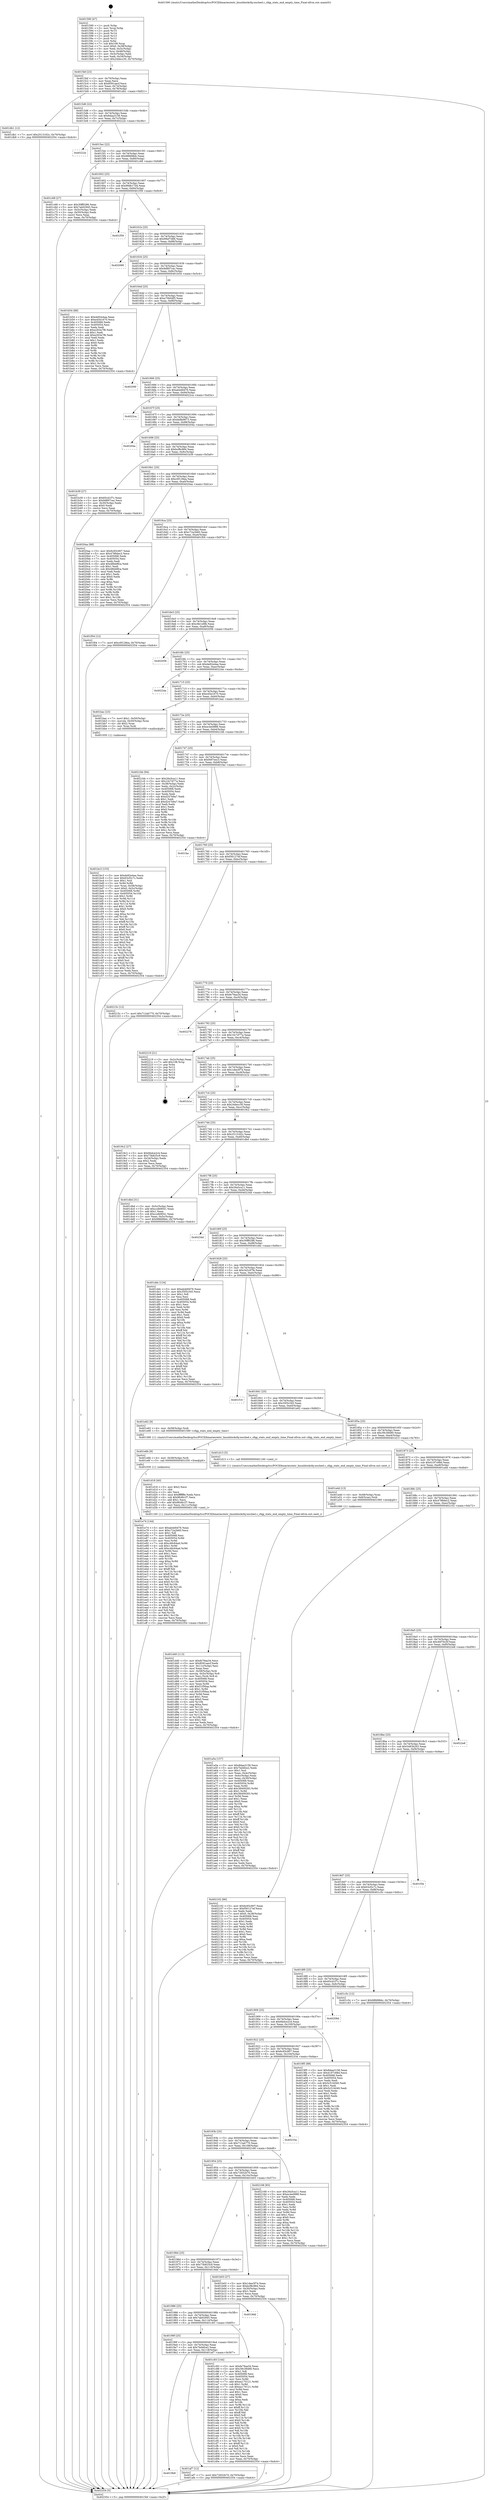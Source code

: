 digraph "0x401590" {
  label = "0x401590 (/mnt/c/Users/mathe/Desktop/tcc/POCII/binaries/extr_linuxblockcfq-iosched.c_cfqg_stats_end_empty_time_Final-ollvm.out::main(0))"
  labelloc = "t"
  node[shape=record]

  Entry [label="",width=0.3,height=0.3,shape=circle,fillcolor=black,style=filled]
  "0x4015bf" [label="{
     0x4015bf [23]\l
     | [instrs]\l
     &nbsp;&nbsp;0x4015bf \<+3\>: mov -0x70(%rbp),%eax\l
     &nbsp;&nbsp;0x4015c2 \<+2\>: mov %eax,%ecx\l
     &nbsp;&nbsp;0x4015c4 \<+6\>: sub $0x8591aecf,%ecx\l
     &nbsp;&nbsp;0x4015ca \<+3\>: mov %eax,-0x74(%rbp)\l
     &nbsp;&nbsp;0x4015cd \<+3\>: mov %ecx,-0x78(%rbp)\l
     &nbsp;&nbsp;0x4015d0 \<+6\>: je 0000000000401db1 \<main+0x821\>\l
  }"]
  "0x401db1" [label="{
     0x401db1 [12]\l
     | [instrs]\l
     &nbsp;&nbsp;0x401db1 \<+7\>: movl $0x2513162c,-0x70(%rbp)\l
     &nbsp;&nbsp;0x401db8 \<+5\>: jmp 0000000000402354 \<main+0xdc4\>\l
  }"]
  "0x4015d6" [label="{
     0x4015d6 [22]\l
     | [instrs]\l
     &nbsp;&nbsp;0x4015d6 \<+5\>: jmp 00000000004015db \<main+0x4b\>\l
     &nbsp;&nbsp;0x4015db \<+3\>: mov -0x74(%rbp),%eax\l
     &nbsp;&nbsp;0x4015de \<+5\>: sub $0x8daa3158,%eax\l
     &nbsp;&nbsp;0x4015e3 \<+3\>: mov %eax,-0x7c(%rbp)\l
     &nbsp;&nbsp;0x4015e6 \<+6\>: je 000000000040222e \<main+0xc9e\>\l
  }"]
  Exit [label="",width=0.3,height=0.3,shape=circle,fillcolor=black,style=filled,peripheries=2]
  "0x40222e" [label="{
     0x40222e\l
  }", style=dashed]
  "0x4015ec" [label="{
     0x4015ec [22]\l
     | [instrs]\l
     &nbsp;&nbsp;0x4015ec \<+5\>: jmp 00000000004015f1 \<main+0x61\>\l
     &nbsp;&nbsp;0x4015f1 \<+3\>: mov -0x74(%rbp),%eax\l
     &nbsp;&nbsp;0x4015f4 \<+5\>: sub $0x98fd98dc,%eax\l
     &nbsp;&nbsp;0x4015f9 \<+3\>: mov %eax,-0x80(%rbp)\l
     &nbsp;&nbsp;0x4015fc \<+6\>: je 0000000000401c68 \<main+0x6d8\>\l
  }"]
  "0x401e74" [label="{
     0x401e74 [144]\l
     | [instrs]\l
     &nbsp;&nbsp;0x401e74 \<+5\>: mov $0xab4d0d76,%eax\l
     &nbsp;&nbsp;0x401e79 \<+5\>: mov $0xc72a2b60,%ecx\l
     &nbsp;&nbsp;0x401e7e \<+2\>: mov $0x1,%dl\l
     &nbsp;&nbsp;0x401e80 \<+7\>: mov 0x405068,%esi\l
     &nbsp;&nbsp;0x401e87 \<+8\>: mov 0x405054,%r8d\l
     &nbsp;&nbsp;0x401e8f \<+3\>: mov %esi,%r9d\l
     &nbsp;&nbsp;0x401e92 \<+7\>: sub $0xc46c64ad,%r9d\l
     &nbsp;&nbsp;0x401e99 \<+4\>: sub $0x1,%r9d\l
     &nbsp;&nbsp;0x401e9d \<+7\>: add $0xc46c64ad,%r9d\l
     &nbsp;&nbsp;0x401ea4 \<+4\>: imul %r9d,%esi\l
     &nbsp;&nbsp;0x401ea8 \<+3\>: and $0x1,%esi\l
     &nbsp;&nbsp;0x401eab \<+3\>: cmp $0x0,%esi\l
     &nbsp;&nbsp;0x401eae \<+4\>: sete %r10b\l
     &nbsp;&nbsp;0x401eb2 \<+4\>: cmp $0xa,%r8d\l
     &nbsp;&nbsp;0x401eb6 \<+4\>: setl %r11b\l
     &nbsp;&nbsp;0x401eba \<+3\>: mov %r10b,%bl\l
     &nbsp;&nbsp;0x401ebd \<+3\>: xor $0xff,%bl\l
     &nbsp;&nbsp;0x401ec0 \<+3\>: mov %r11b,%r14b\l
     &nbsp;&nbsp;0x401ec3 \<+4\>: xor $0xff,%r14b\l
     &nbsp;&nbsp;0x401ec7 \<+3\>: xor $0x0,%dl\l
     &nbsp;&nbsp;0x401eca \<+3\>: mov %bl,%r15b\l
     &nbsp;&nbsp;0x401ecd \<+4\>: and $0x0,%r15b\l
     &nbsp;&nbsp;0x401ed1 \<+3\>: and %dl,%r10b\l
     &nbsp;&nbsp;0x401ed4 \<+3\>: mov %r14b,%r12b\l
     &nbsp;&nbsp;0x401ed7 \<+4\>: and $0x0,%r12b\l
     &nbsp;&nbsp;0x401edb \<+3\>: and %dl,%r11b\l
     &nbsp;&nbsp;0x401ede \<+3\>: or %r10b,%r15b\l
     &nbsp;&nbsp;0x401ee1 \<+3\>: or %r11b,%r12b\l
     &nbsp;&nbsp;0x401ee4 \<+3\>: xor %r12b,%r15b\l
     &nbsp;&nbsp;0x401ee7 \<+3\>: or %r14b,%bl\l
     &nbsp;&nbsp;0x401eea \<+3\>: xor $0xff,%bl\l
     &nbsp;&nbsp;0x401eed \<+3\>: or $0x0,%dl\l
     &nbsp;&nbsp;0x401ef0 \<+2\>: and %dl,%bl\l
     &nbsp;&nbsp;0x401ef2 \<+3\>: or %bl,%r15b\l
     &nbsp;&nbsp;0x401ef5 \<+4\>: test $0x1,%r15b\l
     &nbsp;&nbsp;0x401ef9 \<+3\>: cmovne %ecx,%eax\l
     &nbsp;&nbsp;0x401efc \<+3\>: mov %eax,-0x70(%rbp)\l
     &nbsp;&nbsp;0x401eff \<+5\>: jmp 0000000000402354 \<main+0xdc4\>\l
  }"]
  "0x401c68" [label="{
     0x401c68 [27]\l
     | [instrs]\l
     &nbsp;&nbsp;0x401c68 \<+5\>: mov $0x30ff0286,%eax\l
     &nbsp;&nbsp;0x401c6d \<+5\>: mov $0x7ab02945,%ecx\l
     &nbsp;&nbsp;0x401c72 \<+3\>: mov -0x5c(%rbp),%edx\l
     &nbsp;&nbsp;0x401c75 \<+3\>: cmp -0x50(%rbp),%edx\l
     &nbsp;&nbsp;0x401c78 \<+3\>: cmovl %ecx,%eax\l
     &nbsp;&nbsp;0x401c7b \<+3\>: mov %eax,-0x70(%rbp)\l
     &nbsp;&nbsp;0x401c7e \<+5\>: jmp 0000000000402354 \<main+0xdc4\>\l
  }"]
  "0x401602" [label="{
     0x401602 [25]\l
     | [instrs]\l
     &nbsp;&nbsp;0x401602 \<+5\>: jmp 0000000000401607 \<main+0x77\>\l
     &nbsp;&nbsp;0x401607 \<+3\>: mov -0x74(%rbp),%eax\l
     &nbsp;&nbsp;0x40160a \<+5\>: sub $0x99db17d4,%eax\l
     &nbsp;&nbsp;0x40160f \<+6\>: mov %eax,-0x84(%rbp)\l
     &nbsp;&nbsp;0x401615 \<+6\>: je 0000000000401f59 \<main+0x9c9\>\l
  }"]
  "0x401e6b" [label="{
     0x401e6b [9]\l
     | [instrs]\l
     &nbsp;&nbsp;0x401e6b \<+4\>: mov -0x58(%rbp),%rdi\l
     &nbsp;&nbsp;0x401e6f \<+5\>: call 0000000000401030 \<free@plt\>\l
     | [calls]\l
     &nbsp;&nbsp;0x401030 \{1\} (unknown)\l
  }"]
  "0x401f59" [label="{
     0x401f59\l
  }", style=dashed]
  "0x40161b" [label="{
     0x40161b [25]\l
     | [instrs]\l
     &nbsp;&nbsp;0x40161b \<+5\>: jmp 0000000000401620 \<main+0x90\>\l
     &nbsp;&nbsp;0x401620 \<+3\>: mov -0x74(%rbp),%eax\l
     &nbsp;&nbsp;0x401623 \<+5\>: sub $0x99ef7d66,%eax\l
     &nbsp;&nbsp;0x401628 \<+6\>: mov %eax,-0x88(%rbp)\l
     &nbsp;&nbsp;0x40162e \<+6\>: je 0000000000402099 \<main+0xb09\>\l
  }"]
  "0x401d40" [label="{
     0x401d40 [113]\l
     | [instrs]\l
     &nbsp;&nbsp;0x401d40 \<+5\>: mov $0xfe79aa34,%ecx\l
     &nbsp;&nbsp;0x401d45 \<+5\>: mov $0x8591aecf,%edx\l
     &nbsp;&nbsp;0x401d4a \<+6\>: mov -0x11c(%rbp),%esi\l
     &nbsp;&nbsp;0x401d50 \<+3\>: imul %eax,%esi\l
     &nbsp;&nbsp;0x401d53 \<+4\>: mov -0x58(%rbp),%rdi\l
     &nbsp;&nbsp;0x401d57 \<+4\>: movslq -0x5c(%rbp),%r8\l
     &nbsp;&nbsp;0x401d5b \<+4\>: mov %esi,(%rdi,%r8,4)\l
     &nbsp;&nbsp;0x401d5f \<+7\>: mov 0x405068,%eax\l
     &nbsp;&nbsp;0x401d66 \<+7\>: mov 0x405054,%esi\l
     &nbsp;&nbsp;0x401d6d \<+3\>: mov %eax,%r9d\l
     &nbsp;&nbsp;0x401d70 \<+7\>: add $0x51f56aa,%r9d\l
     &nbsp;&nbsp;0x401d77 \<+4\>: sub $0x1,%r9d\l
     &nbsp;&nbsp;0x401d7b \<+7\>: sub $0x51f56aa,%r9d\l
     &nbsp;&nbsp;0x401d82 \<+4\>: imul %r9d,%eax\l
     &nbsp;&nbsp;0x401d86 \<+3\>: and $0x1,%eax\l
     &nbsp;&nbsp;0x401d89 \<+3\>: cmp $0x0,%eax\l
     &nbsp;&nbsp;0x401d8c \<+4\>: sete %r10b\l
     &nbsp;&nbsp;0x401d90 \<+3\>: cmp $0xa,%esi\l
     &nbsp;&nbsp;0x401d93 \<+4\>: setl %r11b\l
     &nbsp;&nbsp;0x401d97 \<+3\>: mov %r10b,%bl\l
     &nbsp;&nbsp;0x401d9a \<+3\>: and %r11b,%bl\l
     &nbsp;&nbsp;0x401d9d \<+3\>: xor %r11b,%r10b\l
     &nbsp;&nbsp;0x401da0 \<+3\>: or %r10b,%bl\l
     &nbsp;&nbsp;0x401da3 \<+3\>: test $0x1,%bl\l
     &nbsp;&nbsp;0x401da6 \<+3\>: cmovne %edx,%ecx\l
     &nbsp;&nbsp;0x401da9 \<+3\>: mov %ecx,-0x70(%rbp)\l
     &nbsp;&nbsp;0x401dac \<+5\>: jmp 0000000000402354 \<main+0xdc4\>\l
  }"]
  "0x402099" [label="{
     0x402099\l
  }", style=dashed]
  "0x401634" [label="{
     0x401634 [25]\l
     | [instrs]\l
     &nbsp;&nbsp;0x401634 \<+5\>: jmp 0000000000401639 \<main+0xa9\>\l
     &nbsp;&nbsp;0x401639 \<+3\>: mov -0x74(%rbp),%eax\l
     &nbsp;&nbsp;0x40163c \<+5\>: sub $0x9d897cac,%eax\l
     &nbsp;&nbsp;0x401641 \<+6\>: mov %eax,-0x8c(%rbp)\l
     &nbsp;&nbsp;0x401647 \<+6\>: je 0000000000401b54 \<main+0x5c4\>\l
  }"]
  "0x401d18" [label="{
     0x401d18 [40]\l
     | [instrs]\l
     &nbsp;&nbsp;0x401d18 \<+5\>: mov $0x2,%ecx\l
     &nbsp;&nbsp;0x401d1d \<+1\>: cltd\l
     &nbsp;&nbsp;0x401d1e \<+2\>: idiv %ecx\l
     &nbsp;&nbsp;0x401d20 \<+6\>: imul $0xfffffffe,%edx,%ecx\l
     &nbsp;&nbsp;0x401d26 \<+6\>: sub $0x9fc6b1f7,%ecx\l
     &nbsp;&nbsp;0x401d2c \<+3\>: add $0x1,%ecx\l
     &nbsp;&nbsp;0x401d2f \<+6\>: add $0x9fc6b1f7,%ecx\l
     &nbsp;&nbsp;0x401d35 \<+6\>: mov %ecx,-0x11c(%rbp)\l
     &nbsp;&nbsp;0x401d3b \<+5\>: call 0000000000401160 \<next_i\>\l
     | [calls]\l
     &nbsp;&nbsp;0x401160 \{1\} (/mnt/c/Users/mathe/Desktop/tcc/POCII/binaries/extr_linuxblockcfq-iosched.c_cfqg_stats_end_empty_time_Final-ollvm.out::next_i)\l
  }"]
  "0x401b54" [label="{
     0x401b54 [88]\l
     | [instrs]\l
     &nbsp;&nbsp;0x401b54 \<+5\>: mov $0xde92e4aa,%eax\l
     &nbsp;&nbsp;0x401b59 \<+5\>: mov $0xe45e1670,%ecx\l
     &nbsp;&nbsp;0x401b5e \<+7\>: mov 0x405068,%edx\l
     &nbsp;&nbsp;0x401b65 \<+7\>: mov 0x405054,%esi\l
     &nbsp;&nbsp;0x401b6c \<+2\>: mov %edx,%edi\l
     &nbsp;&nbsp;0x401b6e \<+6\>: sub $0xe263a7f6,%edi\l
     &nbsp;&nbsp;0x401b74 \<+3\>: sub $0x1,%edi\l
     &nbsp;&nbsp;0x401b77 \<+6\>: add $0xe263a7f6,%edi\l
     &nbsp;&nbsp;0x401b7d \<+3\>: imul %edi,%edx\l
     &nbsp;&nbsp;0x401b80 \<+3\>: and $0x1,%edx\l
     &nbsp;&nbsp;0x401b83 \<+3\>: cmp $0x0,%edx\l
     &nbsp;&nbsp;0x401b86 \<+4\>: sete %r8b\l
     &nbsp;&nbsp;0x401b8a \<+3\>: cmp $0xa,%esi\l
     &nbsp;&nbsp;0x401b8d \<+4\>: setl %r9b\l
     &nbsp;&nbsp;0x401b91 \<+3\>: mov %r8b,%r10b\l
     &nbsp;&nbsp;0x401b94 \<+3\>: and %r9b,%r10b\l
     &nbsp;&nbsp;0x401b97 \<+3\>: xor %r9b,%r8b\l
     &nbsp;&nbsp;0x401b9a \<+3\>: or %r8b,%r10b\l
     &nbsp;&nbsp;0x401b9d \<+4\>: test $0x1,%r10b\l
     &nbsp;&nbsp;0x401ba1 \<+3\>: cmovne %ecx,%eax\l
     &nbsp;&nbsp;0x401ba4 \<+3\>: mov %eax,-0x70(%rbp)\l
     &nbsp;&nbsp;0x401ba7 \<+5\>: jmp 0000000000402354 \<main+0xdc4\>\l
  }"]
  "0x40164d" [label="{
     0x40164d [25]\l
     | [instrs]\l
     &nbsp;&nbsp;0x40164d \<+5\>: jmp 0000000000401652 \<main+0xc2\>\l
     &nbsp;&nbsp;0x401652 \<+3\>: mov -0x74(%rbp),%eax\l
     &nbsp;&nbsp;0x401655 \<+5\>: sub $0xa70b0df5,%eax\l
     &nbsp;&nbsp;0x40165a \<+6\>: mov %eax,-0x90(%rbp)\l
     &nbsp;&nbsp;0x401660 \<+6\>: je 000000000040206f \<main+0xadf\>\l
  }"]
  "0x401bc3" [label="{
     0x401bc3 [153]\l
     | [instrs]\l
     &nbsp;&nbsp;0x401bc3 \<+5\>: mov $0xde92e4aa,%ecx\l
     &nbsp;&nbsp;0x401bc8 \<+5\>: mov $0x63cf2c7c,%edx\l
     &nbsp;&nbsp;0x401bcd \<+3\>: mov $0x1,%sil\l
     &nbsp;&nbsp;0x401bd0 \<+3\>: xor %r8d,%r8d\l
     &nbsp;&nbsp;0x401bd3 \<+4\>: mov %rax,-0x58(%rbp)\l
     &nbsp;&nbsp;0x401bd7 \<+7\>: movl $0x0,-0x5c(%rbp)\l
     &nbsp;&nbsp;0x401bde \<+8\>: mov 0x405068,%r9d\l
     &nbsp;&nbsp;0x401be6 \<+8\>: mov 0x405054,%r10d\l
     &nbsp;&nbsp;0x401bee \<+4\>: sub $0x1,%r8d\l
     &nbsp;&nbsp;0x401bf2 \<+3\>: mov %r9d,%r11d\l
     &nbsp;&nbsp;0x401bf5 \<+3\>: add %r8d,%r11d\l
     &nbsp;&nbsp;0x401bf8 \<+4\>: imul %r11d,%r9d\l
     &nbsp;&nbsp;0x401bfc \<+4\>: and $0x1,%r9d\l
     &nbsp;&nbsp;0x401c00 \<+4\>: cmp $0x0,%r9d\l
     &nbsp;&nbsp;0x401c04 \<+3\>: sete %bl\l
     &nbsp;&nbsp;0x401c07 \<+4\>: cmp $0xa,%r10d\l
     &nbsp;&nbsp;0x401c0b \<+4\>: setl %r14b\l
     &nbsp;&nbsp;0x401c0f \<+3\>: mov %bl,%r15b\l
     &nbsp;&nbsp;0x401c12 \<+4\>: xor $0xff,%r15b\l
     &nbsp;&nbsp;0x401c16 \<+3\>: mov %r14b,%r12b\l
     &nbsp;&nbsp;0x401c19 \<+4\>: xor $0xff,%r12b\l
     &nbsp;&nbsp;0x401c1d \<+4\>: xor $0x0,%sil\l
     &nbsp;&nbsp;0x401c21 \<+3\>: mov %r15b,%r13b\l
     &nbsp;&nbsp;0x401c24 \<+4\>: and $0x0,%r13b\l
     &nbsp;&nbsp;0x401c28 \<+3\>: and %sil,%bl\l
     &nbsp;&nbsp;0x401c2b \<+3\>: mov %r12b,%al\l
     &nbsp;&nbsp;0x401c2e \<+2\>: and $0x0,%al\l
     &nbsp;&nbsp;0x401c30 \<+3\>: and %sil,%r14b\l
     &nbsp;&nbsp;0x401c33 \<+3\>: or %bl,%r13b\l
     &nbsp;&nbsp;0x401c36 \<+3\>: or %r14b,%al\l
     &nbsp;&nbsp;0x401c39 \<+3\>: xor %al,%r13b\l
     &nbsp;&nbsp;0x401c3c \<+3\>: or %r12b,%r15b\l
     &nbsp;&nbsp;0x401c3f \<+4\>: xor $0xff,%r15b\l
     &nbsp;&nbsp;0x401c43 \<+4\>: or $0x0,%sil\l
     &nbsp;&nbsp;0x401c47 \<+3\>: and %sil,%r15b\l
     &nbsp;&nbsp;0x401c4a \<+3\>: or %r15b,%r13b\l
     &nbsp;&nbsp;0x401c4d \<+4\>: test $0x1,%r13b\l
     &nbsp;&nbsp;0x401c51 \<+3\>: cmovne %edx,%ecx\l
     &nbsp;&nbsp;0x401c54 \<+3\>: mov %ecx,-0x70(%rbp)\l
     &nbsp;&nbsp;0x401c57 \<+5\>: jmp 0000000000402354 \<main+0xdc4\>\l
  }"]
  "0x40206f" [label="{
     0x40206f\l
  }", style=dashed]
  "0x401666" [label="{
     0x401666 [25]\l
     | [instrs]\l
     &nbsp;&nbsp;0x401666 \<+5\>: jmp 000000000040166b \<main+0xdb\>\l
     &nbsp;&nbsp;0x40166b \<+3\>: mov -0x74(%rbp),%eax\l
     &nbsp;&nbsp;0x40166e \<+5\>: sub $0xab4d0d76,%eax\l
     &nbsp;&nbsp;0x401673 \<+6\>: mov %eax,-0x94(%rbp)\l
     &nbsp;&nbsp;0x401679 \<+6\>: je 00000000004022ca \<main+0xd3a\>\l
  }"]
  "0x4019b8" [label="{
     0x4019b8\l
  }", style=dashed]
  "0x4022ca" [label="{
     0x4022ca\l
  }", style=dashed]
  "0x40167f" [label="{
     0x40167f [25]\l
     | [instrs]\l
     &nbsp;&nbsp;0x40167f \<+5\>: jmp 0000000000401684 \<main+0xf4\>\l
     &nbsp;&nbsp;0x401684 \<+3\>: mov -0x74(%rbp),%eax\l
     &nbsp;&nbsp;0x401687 \<+5\>: sub $0xbb8b9673,%eax\l
     &nbsp;&nbsp;0x40168c \<+6\>: mov %eax,-0x98(%rbp)\l
     &nbsp;&nbsp;0x401692 \<+6\>: je 000000000040204a \<main+0xaba\>\l
  }"]
  "0x401af7" [label="{
     0x401af7 [12]\l
     | [instrs]\l
     &nbsp;&nbsp;0x401af7 \<+7\>: movl $0x72652b70,-0x70(%rbp)\l
     &nbsp;&nbsp;0x401afe \<+5\>: jmp 0000000000402354 \<main+0xdc4\>\l
  }"]
  "0x40204a" [label="{
     0x40204a\l
  }", style=dashed]
  "0x401698" [label="{
     0x401698 [25]\l
     | [instrs]\l
     &nbsp;&nbsp;0x401698 \<+5\>: jmp 000000000040169d \<main+0x10d\>\l
     &nbsp;&nbsp;0x40169d \<+3\>: mov -0x74(%rbp),%eax\l
     &nbsp;&nbsp;0x4016a0 \<+5\>: sub $0xbcf8c984,%eax\l
     &nbsp;&nbsp;0x4016a5 \<+6\>: mov %eax,-0x9c(%rbp)\l
     &nbsp;&nbsp;0x4016ab \<+6\>: je 0000000000401b39 \<main+0x5a9\>\l
  }"]
  "0x40199f" [label="{
     0x40199f [25]\l
     | [instrs]\l
     &nbsp;&nbsp;0x40199f \<+5\>: jmp 00000000004019a4 \<main+0x414\>\l
     &nbsp;&nbsp;0x4019a4 \<+3\>: mov -0x74(%rbp),%eax\l
     &nbsp;&nbsp;0x4019a7 \<+5\>: sub $0x7bd4fce2,%eax\l
     &nbsp;&nbsp;0x4019ac \<+6\>: mov %eax,-0x118(%rbp)\l
     &nbsp;&nbsp;0x4019b2 \<+6\>: je 0000000000401af7 \<main+0x567\>\l
  }"]
  "0x401b39" [label="{
     0x401b39 [27]\l
     | [instrs]\l
     &nbsp;&nbsp;0x401b39 \<+5\>: mov $0x65cd1f7c,%eax\l
     &nbsp;&nbsp;0x401b3e \<+5\>: mov $0x9d897cac,%ecx\l
     &nbsp;&nbsp;0x401b43 \<+3\>: mov -0x30(%rbp),%edx\l
     &nbsp;&nbsp;0x401b46 \<+3\>: cmp $0x0,%edx\l
     &nbsp;&nbsp;0x401b49 \<+3\>: cmove %ecx,%eax\l
     &nbsp;&nbsp;0x401b4c \<+3\>: mov %eax,-0x70(%rbp)\l
     &nbsp;&nbsp;0x401b4f \<+5\>: jmp 0000000000402354 \<main+0xdc4\>\l
  }"]
  "0x4016b1" [label="{
     0x4016b1 [25]\l
     | [instrs]\l
     &nbsp;&nbsp;0x4016b1 \<+5\>: jmp 00000000004016b6 \<main+0x126\>\l
     &nbsp;&nbsp;0x4016b6 \<+3\>: mov -0x74(%rbp),%eax\l
     &nbsp;&nbsp;0x4016b9 \<+5\>: sub $0xc0f128ea,%eax\l
     &nbsp;&nbsp;0x4016be \<+6\>: mov %eax,-0xa0(%rbp)\l
     &nbsp;&nbsp;0x4016c4 \<+6\>: je 00000000004020aa \<main+0xb1a\>\l
  }"]
  "0x401c83" [label="{
     0x401c83 [144]\l
     | [instrs]\l
     &nbsp;&nbsp;0x401c83 \<+5\>: mov $0xfe79aa34,%eax\l
     &nbsp;&nbsp;0x401c88 \<+5\>: mov $0x39c38480,%ecx\l
     &nbsp;&nbsp;0x401c8d \<+2\>: mov $0x1,%dl\l
     &nbsp;&nbsp;0x401c8f \<+7\>: mov 0x405068,%esi\l
     &nbsp;&nbsp;0x401c96 \<+7\>: mov 0x405054,%edi\l
     &nbsp;&nbsp;0x401c9d \<+3\>: mov %esi,%r8d\l
     &nbsp;&nbsp;0x401ca0 \<+7\>: add $0xea170121,%r8d\l
     &nbsp;&nbsp;0x401ca7 \<+4\>: sub $0x1,%r8d\l
     &nbsp;&nbsp;0x401cab \<+7\>: sub $0xea170121,%r8d\l
     &nbsp;&nbsp;0x401cb2 \<+4\>: imul %r8d,%esi\l
     &nbsp;&nbsp;0x401cb6 \<+3\>: and $0x1,%esi\l
     &nbsp;&nbsp;0x401cb9 \<+3\>: cmp $0x0,%esi\l
     &nbsp;&nbsp;0x401cbc \<+4\>: sete %r9b\l
     &nbsp;&nbsp;0x401cc0 \<+3\>: cmp $0xa,%edi\l
     &nbsp;&nbsp;0x401cc3 \<+4\>: setl %r10b\l
     &nbsp;&nbsp;0x401cc7 \<+3\>: mov %r9b,%r11b\l
     &nbsp;&nbsp;0x401cca \<+4\>: xor $0xff,%r11b\l
     &nbsp;&nbsp;0x401cce \<+3\>: mov %r10b,%bl\l
     &nbsp;&nbsp;0x401cd1 \<+3\>: xor $0xff,%bl\l
     &nbsp;&nbsp;0x401cd4 \<+3\>: xor $0x0,%dl\l
     &nbsp;&nbsp;0x401cd7 \<+3\>: mov %r11b,%r14b\l
     &nbsp;&nbsp;0x401cda \<+4\>: and $0x0,%r14b\l
     &nbsp;&nbsp;0x401cde \<+3\>: and %dl,%r9b\l
     &nbsp;&nbsp;0x401ce1 \<+3\>: mov %bl,%r15b\l
     &nbsp;&nbsp;0x401ce4 \<+4\>: and $0x0,%r15b\l
     &nbsp;&nbsp;0x401ce8 \<+3\>: and %dl,%r10b\l
     &nbsp;&nbsp;0x401ceb \<+3\>: or %r9b,%r14b\l
     &nbsp;&nbsp;0x401cee \<+3\>: or %r10b,%r15b\l
     &nbsp;&nbsp;0x401cf1 \<+3\>: xor %r15b,%r14b\l
     &nbsp;&nbsp;0x401cf4 \<+3\>: or %bl,%r11b\l
     &nbsp;&nbsp;0x401cf7 \<+4\>: xor $0xff,%r11b\l
     &nbsp;&nbsp;0x401cfb \<+3\>: or $0x0,%dl\l
     &nbsp;&nbsp;0x401cfe \<+3\>: and %dl,%r11b\l
     &nbsp;&nbsp;0x401d01 \<+3\>: or %r11b,%r14b\l
     &nbsp;&nbsp;0x401d04 \<+4\>: test $0x1,%r14b\l
     &nbsp;&nbsp;0x401d08 \<+3\>: cmovne %ecx,%eax\l
     &nbsp;&nbsp;0x401d0b \<+3\>: mov %eax,-0x70(%rbp)\l
     &nbsp;&nbsp;0x401d0e \<+5\>: jmp 0000000000402354 \<main+0xdc4\>\l
  }"]
  "0x4020aa" [label="{
     0x4020aa [88]\l
     | [instrs]\l
     &nbsp;&nbsp;0x4020aa \<+5\>: mov $0x6c65c907,%eax\l
     &nbsp;&nbsp;0x4020af \<+5\>: mov $0x4788dec2,%ecx\l
     &nbsp;&nbsp;0x4020b4 \<+7\>: mov 0x405068,%edx\l
     &nbsp;&nbsp;0x4020bb \<+7\>: mov 0x405054,%esi\l
     &nbsp;&nbsp;0x4020c2 \<+2\>: mov %edx,%edi\l
     &nbsp;&nbsp;0x4020c4 \<+6\>: add $0x48bb8fca,%edi\l
     &nbsp;&nbsp;0x4020ca \<+3\>: sub $0x1,%edi\l
     &nbsp;&nbsp;0x4020cd \<+6\>: sub $0x48bb8fca,%edi\l
     &nbsp;&nbsp;0x4020d3 \<+3\>: imul %edi,%edx\l
     &nbsp;&nbsp;0x4020d6 \<+3\>: and $0x1,%edx\l
     &nbsp;&nbsp;0x4020d9 \<+3\>: cmp $0x0,%edx\l
     &nbsp;&nbsp;0x4020dc \<+4\>: sete %r8b\l
     &nbsp;&nbsp;0x4020e0 \<+3\>: cmp $0xa,%esi\l
     &nbsp;&nbsp;0x4020e3 \<+4\>: setl %r9b\l
     &nbsp;&nbsp;0x4020e7 \<+3\>: mov %r8b,%r10b\l
     &nbsp;&nbsp;0x4020ea \<+3\>: and %r9b,%r10b\l
     &nbsp;&nbsp;0x4020ed \<+3\>: xor %r9b,%r8b\l
     &nbsp;&nbsp;0x4020f0 \<+3\>: or %r8b,%r10b\l
     &nbsp;&nbsp;0x4020f3 \<+4\>: test $0x1,%r10b\l
     &nbsp;&nbsp;0x4020f7 \<+3\>: cmovne %ecx,%eax\l
     &nbsp;&nbsp;0x4020fa \<+3\>: mov %eax,-0x70(%rbp)\l
     &nbsp;&nbsp;0x4020fd \<+5\>: jmp 0000000000402354 \<main+0xdc4\>\l
  }"]
  "0x4016ca" [label="{
     0x4016ca [25]\l
     | [instrs]\l
     &nbsp;&nbsp;0x4016ca \<+5\>: jmp 00000000004016cf \<main+0x13f\>\l
     &nbsp;&nbsp;0x4016cf \<+3\>: mov -0x74(%rbp),%eax\l
     &nbsp;&nbsp;0x4016d2 \<+5\>: sub $0xc72a2b60,%eax\l
     &nbsp;&nbsp;0x4016d7 \<+6\>: mov %eax,-0xa4(%rbp)\l
     &nbsp;&nbsp;0x4016dd \<+6\>: je 0000000000401f04 \<main+0x974\>\l
  }"]
  "0x401986" [label="{
     0x401986 [25]\l
     | [instrs]\l
     &nbsp;&nbsp;0x401986 \<+5\>: jmp 000000000040198b \<main+0x3fb\>\l
     &nbsp;&nbsp;0x40198b \<+3\>: mov -0x74(%rbp),%eax\l
     &nbsp;&nbsp;0x40198e \<+5\>: sub $0x7ab02945,%eax\l
     &nbsp;&nbsp;0x401993 \<+6\>: mov %eax,-0x114(%rbp)\l
     &nbsp;&nbsp;0x401999 \<+6\>: je 0000000000401c83 \<main+0x6f3\>\l
  }"]
  "0x401f04" [label="{
     0x401f04 [12]\l
     | [instrs]\l
     &nbsp;&nbsp;0x401f04 \<+7\>: movl $0xc0f128ea,-0x70(%rbp)\l
     &nbsp;&nbsp;0x401f0b \<+5\>: jmp 0000000000402354 \<main+0xdc4\>\l
  }"]
  "0x4016e3" [label="{
     0x4016e3 [25]\l
     | [instrs]\l
     &nbsp;&nbsp;0x4016e3 \<+5\>: jmp 00000000004016e8 \<main+0x158\>\l
     &nbsp;&nbsp;0x4016e8 \<+3\>: mov -0x74(%rbp),%eax\l
     &nbsp;&nbsp;0x4016eb \<+5\>: sub $0xc9e1e8fe,%eax\l
     &nbsp;&nbsp;0x4016f0 \<+6\>: mov %eax,-0xa8(%rbp)\l
     &nbsp;&nbsp;0x4016f6 \<+6\>: je 0000000000402056 \<main+0xac6\>\l
  }"]
  "0x4019dd" [label="{
     0x4019dd\l
  }", style=dashed]
  "0x402056" [label="{
     0x402056\l
  }", style=dashed]
  "0x4016fc" [label="{
     0x4016fc [25]\l
     | [instrs]\l
     &nbsp;&nbsp;0x4016fc \<+5\>: jmp 0000000000401701 \<main+0x171\>\l
     &nbsp;&nbsp;0x401701 \<+3\>: mov -0x74(%rbp),%eax\l
     &nbsp;&nbsp;0x401704 \<+5\>: sub $0xde92e4aa,%eax\l
     &nbsp;&nbsp;0x401709 \<+6\>: mov %eax,-0xac(%rbp)\l
     &nbsp;&nbsp;0x40170f \<+6\>: je 000000000040224a \<main+0xcba\>\l
  }"]
  "0x40196d" [label="{
     0x40196d [25]\l
     | [instrs]\l
     &nbsp;&nbsp;0x40196d \<+5\>: jmp 0000000000401972 \<main+0x3e2\>\l
     &nbsp;&nbsp;0x401972 \<+3\>: mov -0x74(%rbp),%eax\l
     &nbsp;&nbsp;0x401975 \<+5\>: sub $0x73b825c9,%eax\l
     &nbsp;&nbsp;0x40197a \<+6\>: mov %eax,-0x110(%rbp)\l
     &nbsp;&nbsp;0x401980 \<+6\>: je 00000000004019dd \<main+0x44d\>\l
  }"]
  "0x40224a" [label="{
     0x40224a\l
  }", style=dashed]
  "0x401715" [label="{
     0x401715 [25]\l
     | [instrs]\l
     &nbsp;&nbsp;0x401715 \<+5\>: jmp 000000000040171a \<main+0x18a\>\l
     &nbsp;&nbsp;0x40171a \<+3\>: mov -0x74(%rbp),%eax\l
     &nbsp;&nbsp;0x40171d \<+5\>: sub $0xe45e1670,%eax\l
     &nbsp;&nbsp;0x401722 \<+6\>: mov %eax,-0xb0(%rbp)\l
     &nbsp;&nbsp;0x401728 \<+6\>: je 0000000000401bac \<main+0x61c\>\l
  }"]
  "0x401b03" [label="{
     0x401b03 [27]\l
     | [instrs]\l
     &nbsp;&nbsp;0x401b03 \<+5\>: mov $0x1dee3f74,%eax\l
     &nbsp;&nbsp;0x401b08 \<+5\>: mov $0xbcf8c984,%ecx\l
     &nbsp;&nbsp;0x401b0d \<+3\>: mov -0x30(%rbp),%edx\l
     &nbsp;&nbsp;0x401b10 \<+3\>: cmp $0x1,%edx\l
     &nbsp;&nbsp;0x401b13 \<+3\>: cmovl %ecx,%eax\l
     &nbsp;&nbsp;0x401b16 \<+3\>: mov %eax,-0x70(%rbp)\l
     &nbsp;&nbsp;0x401b19 \<+5\>: jmp 0000000000402354 \<main+0xdc4\>\l
  }"]
  "0x401bac" [label="{
     0x401bac [23]\l
     | [instrs]\l
     &nbsp;&nbsp;0x401bac \<+7\>: movl $0x1,-0x50(%rbp)\l
     &nbsp;&nbsp;0x401bb3 \<+4\>: movslq -0x50(%rbp),%rax\l
     &nbsp;&nbsp;0x401bb7 \<+4\>: shl $0x2,%rax\l
     &nbsp;&nbsp;0x401bbb \<+3\>: mov %rax,%rdi\l
     &nbsp;&nbsp;0x401bbe \<+5\>: call 0000000000401050 \<malloc@plt\>\l
     | [calls]\l
     &nbsp;&nbsp;0x401050 \{1\} (unknown)\l
  }"]
  "0x40172e" [label="{
     0x40172e [25]\l
     | [instrs]\l
     &nbsp;&nbsp;0x40172e \<+5\>: jmp 0000000000401733 \<main+0x1a3\>\l
     &nbsp;&nbsp;0x401733 \<+3\>: mov -0x74(%rbp),%eax\l
     &nbsp;&nbsp;0x401736 \<+5\>: sub $0xec4e0888,%eax\l
     &nbsp;&nbsp;0x40173b \<+6\>: mov %eax,-0xb4(%rbp)\l
     &nbsp;&nbsp;0x401741 \<+6\>: je 00000000004021bb \<main+0xc2b\>\l
  }"]
  "0x401954" [label="{
     0x401954 [25]\l
     | [instrs]\l
     &nbsp;&nbsp;0x401954 \<+5\>: jmp 0000000000401959 \<main+0x3c9\>\l
     &nbsp;&nbsp;0x401959 \<+3\>: mov -0x74(%rbp),%eax\l
     &nbsp;&nbsp;0x40195c \<+5\>: sub $0x72652b70,%eax\l
     &nbsp;&nbsp;0x401961 \<+6\>: mov %eax,-0x10c(%rbp)\l
     &nbsp;&nbsp;0x401967 \<+6\>: je 0000000000401b03 \<main+0x573\>\l
  }"]
  "0x4021bb" [label="{
     0x4021bb [94]\l
     | [instrs]\l
     &nbsp;&nbsp;0x4021bb \<+5\>: mov $0x26a5ca11,%eax\l
     &nbsp;&nbsp;0x4021c0 \<+5\>: mov $0x10c7d77a,%ecx\l
     &nbsp;&nbsp;0x4021c5 \<+3\>: mov -0x38(%rbp),%edx\l
     &nbsp;&nbsp;0x4021c8 \<+3\>: mov %edx,-0x2c(%rbp)\l
     &nbsp;&nbsp;0x4021cb \<+7\>: mov 0x405068,%edx\l
     &nbsp;&nbsp;0x4021d2 \<+7\>: mov 0x405054,%esi\l
     &nbsp;&nbsp;0x4021d9 \<+2\>: mov %edx,%edi\l
     &nbsp;&nbsp;0x4021db \<+6\>: sub $0xd247b9a7,%edi\l
     &nbsp;&nbsp;0x4021e1 \<+3\>: sub $0x1,%edi\l
     &nbsp;&nbsp;0x4021e4 \<+6\>: add $0xd247b9a7,%edi\l
     &nbsp;&nbsp;0x4021ea \<+3\>: imul %edi,%edx\l
     &nbsp;&nbsp;0x4021ed \<+3\>: and $0x1,%edx\l
     &nbsp;&nbsp;0x4021f0 \<+3\>: cmp $0x0,%edx\l
     &nbsp;&nbsp;0x4021f3 \<+4\>: sete %r8b\l
     &nbsp;&nbsp;0x4021f7 \<+3\>: cmp $0xa,%esi\l
     &nbsp;&nbsp;0x4021fa \<+4\>: setl %r9b\l
     &nbsp;&nbsp;0x4021fe \<+3\>: mov %r8b,%r10b\l
     &nbsp;&nbsp;0x402201 \<+3\>: and %r9b,%r10b\l
     &nbsp;&nbsp;0x402204 \<+3\>: xor %r9b,%r8b\l
     &nbsp;&nbsp;0x402207 \<+3\>: or %r8b,%r10b\l
     &nbsp;&nbsp;0x40220a \<+4\>: test $0x1,%r10b\l
     &nbsp;&nbsp;0x40220e \<+3\>: cmovne %ecx,%eax\l
     &nbsp;&nbsp;0x402211 \<+3\>: mov %eax,-0x70(%rbp)\l
     &nbsp;&nbsp;0x402214 \<+5\>: jmp 0000000000402354 \<main+0xdc4\>\l
  }"]
  "0x401747" [label="{
     0x401747 [25]\l
     | [instrs]\l
     &nbsp;&nbsp;0x401747 \<+5\>: jmp 000000000040174c \<main+0x1bc\>\l
     &nbsp;&nbsp;0x40174c \<+3\>: mov -0x74(%rbp),%eax\l
     &nbsp;&nbsp;0x40174f \<+5\>: sub $0xf497eec3,%eax\l
     &nbsp;&nbsp;0x401754 \<+6\>: mov %eax,-0xb8(%rbp)\l
     &nbsp;&nbsp;0x40175a \<+6\>: je 0000000000401fac \<main+0xa1c\>\l
  }"]
  "0x402168" [label="{
     0x402168 [83]\l
     | [instrs]\l
     &nbsp;&nbsp;0x402168 \<+5\>: mov $0x26a5ca11,%eax\l
     &nbsp;&nbsp;0x40216d \<+5\>: mov $0xec4e0888,%ecx\l
     &nbsp;&nbsp;0x402172 \<+2\>: xor %edx,%edx\l
     &nbsp;&nbsp;0x402174 \<+7\>: mov 0x405068,%esi\l
     &nbsp;&nbsp;0x40217b \<+7\>: mov 0x405054,%edi\l
     &nbsp;&nbsp;0x402182 \<+3\>: sub $0x1,%edx\l
     &nbsp;&nbsp;0x402185 \<+3\>: mov %esi,%r8d\l
     &nbsp;&nbsp;0x402188 \<+3\>: add %edx,%r8d\l
     &nbsp;&nbsp;0x40218b \<+4\>: imul %r8d,%esi\l
     &nbsp;&nbsp;0x40218f \<+3\>: and $0x1,%esi\l
     &nbsp;&nbsp;0x402192 \<+3\>: cmp $0x0,%esi\l
     &nbsp;&nbsp;0x402195 \<+4\>: sete %r9b\l
     &nbsp;&nbsp;0x402199 \<+3\>: cmp $0xa,%edi\l
     &nbsp;&nbsp;0x40219c \<+4\>: setl %r10b\l
     &nbsp;&nbsp;0x4021a0 \<+3\>: mov %r9b,%r11b\l
     &nbsp;&nbsp;0x4021a3 \<+3\>: and %r10b,%r11b\l
     &nbsp;&nbsp;0x4021a6 \<+3\>: xor %r10b,%r9b\l
     &nbsp;&nbsp;0x4021a9 \<+3\>: or %r9b,%r11b\l
     &nbsp;&nbsp;0x4021ac \<+4\>: test $0x1,%r11b\l
     &nbsp;&nbsp;0x4021b0 \<+3\>: cmovne %ecx,%eax\l
     &nbsp;&nbsp;0x4021b3 \<+3\>: mov %eax,-0x70(%rbp)\l
     &nbsp;&nbsp;0x4021b6 \<+5\>: jmp 0000000000402354 \<main+0xdc4\>\l
  }"]
  "0x401fac" [label="{
     0x401fac\l
  }", style=dashed]
  "0x401760" [label="{
     0x401760 [25]\l
     | [instrs]\l
     &nbsp;&nbsp;0x401760 \<+5\>: jmp 0000000000401765 \<main+0x1d5\>\l
     &nbsp;&nbsp;0x401765 \<+3\>: mov -0x74(%rbp),%eax\l
     &nbsp;&nbsp;0x401768 \<+5\>: sub $0xf56127ef,%eax\l
     &nbsp;&nbsp;0x40176d \<+6\>: mov %eax,-0xbc(%rbp)\l
     &nbsp;&nbsp;0x401773 \<+6\>: je 000000000040215c \<main+0xbcc\>\l
  }"]
  "0x40193b" [label="{
     0x40193b [25]\l
     | [instrs]\l
     &nbsp;&nbsp;0x40193b \<+5\>: jmp 0000000000401940 \<main+0x3b0\>\l
     &nbsp;&nbsp;0x401940 \<+3\>: mov -0x74(%rbp),%eax\l
     &nbsp;&nbsp;0x401943 \<+5\>: sub $0x712ab770,%eax\l
     &nbsp;&nbsp;0x401948 \<+6\>: mov %eax,-0x108(%rbp)\l
     &nbsp;&nbsp;0x40194e \<+6\>: je 0000000000402168 \<main+0xbd8\>\l
  }"]
  "0x40215c" [label="{
     0x40215c [12]\l
     | [instrs]\l
     &nbsp;&nbsp;0x40215c \<+7\>: movl $0x712ab770,-0x70(%rbp)\l
     &nbsp;&nbsp;0x402163 \<+5\>: jmp 0000000000402354 \<main+0xdc4\>\l
  }"]
  "0x401779" [label="{
     0x401779 [25]\l
     | [instrs]\l
     &nbsp;&nbsp;0x401779 \<+5\>: jmp 000000000040177e \<main+0x1ee\>\l
     &nbsp;&nbsp;0x40177e \<+3\>: mov -0x74(%rbp),%eax\l
     &nbsp;&nbsp;0x401781 \<+5\>: sub $0xfe79aa34,%eax\l
     &nbsp;&nbsp;0x401786 \<+6\>: mov %eax,-0xc0(%rbp)\l
     &nbsp;&nbsp;0x40178c \<+6\>: je 0000000000402278 \<main+0xce8\>\l
  }"]
  "0x40233a" [label="{
     0x40233a\l
  }", style=dashed]
  "0x402278" [label="{
     0x402278\l
  }", style=dashed]
  "0x401792" [label="{
     0x401792 [25]\l
     | [instrs]\l
     &nbsp;&nbsp;0x401792 \<+5\>: jmp 0000000000401797 \<main+0x207\>\l
     &nbsp;&nbsp;0x401797 \<+3\>: mov -0x74(%rbp),%eax\l
     &nbsp;&nbsp;0x40179a \<+5\>: sub $0x10c7d77a,%eax\l
     &nbsp;&nbsp;0x40179f \<+6\>: mov %eax,-0xc4(%rbp)\l
     &nbsp;&nbsp;0x4017a5 \<+6\>: je 0000000000402219 \<main+0xc89\>\l
  }"]
  "0x401a5a" [label="{
     0x401a5a [157]\l
     | [instrs]\l
     &nbsp;&nbsp;0x401a5a \<+5\>: mov $0x8daa3158,%ecx\l
     &nbsp;&nbsp;0x401a5f \<+5\>: mov $0x7bd4fce2,%edx\l
     &nbsp;&nbsp;0x401a64 \<+3\>: mov $0x1,%sil\l
     &nbsp;&nbsp;0x401a67 \<+3\>: mov %eax,-0x4c(%rbp)\l
     &nbsp;&nbsp;0x401a6a \<+3\>: mov -0x4c(%rbp),%eax\l
     &nbsp;&nbsp;0x401a6d \<+3\>: mov %eax,-0x30(%rbp)\l
     &nbsp;&nbsp;0x401a70 \<+7\>: mov 0x405068,%eax\l
     &nbsp;&nbsp;0x401a77 \<+8\>: mov 0x405054,%r8d\l
     &nbsp;&nbsp;0x401a7f \<+3\>: mov %eax,%r9d\l
     &nbsp;&nbsp;0x401a82 \<+7\>: add $0x38409283,%r9d\l
     &nbsp;&nbsp;0x401a89 \<+4\>: sub $0x1,%r9d\l
     &nbsp;&nbsp;0x401a8d \<+7\>: sub $0x38409283,%r9d\l
     &nbsp;&nbsp;0x401a94 \<+4\>: imul %r9d,%eax\l
     &nbsp;&nbsp;0x401a98 \<+3\>: and $0x1,%eax\l
     &nbsp;&nbsp;0x401a9b \<+3\>: cmp $0x0,%eax\l
     &nbsp;&nbsp;0x401a9e \<+4\>: sete %r10b\l
     &nbsp;&nbsp;0x401aa2 \<+4\>: cmp $0xa,%r8d\l
     &nbsp;&nbsp;0x401aa6 \<+4\>: setl %r11b\l
     &nbsp;&nbsp;0x401aaa \<+3\>: mov %r10b,%bl\l
     &nbsp;&nbsp;0x401aad \<+3\>: xor $0xff,%bl\l
     &nbsp;&nbsp;0x401ab0 \<+3\>: mov %r11b,%r14b\l
     &nbsp;&nbsp;0x401ab3 \<+4\>: xor $0xff,%r14b\l
     &nbsp;&nbsp;0x401ab7 \<+4\>: xor $0x0,%sil\l
     &nbsp;&nbsp;0x401abb \<+3\>: mov %bl,%r15b\l
     &nbsp;&nbsp;0x401abe \<+4\>: and $0x0,%r15b\l
     &nbsp;&nbsp;0x401ac2 \<+3\>: and %sil,%r10b\l
     &nbsp;&nbsp;0x401ac5 \<+3\>: mov %r14b,%r12b\l
     &nbsp;&nbsp;0x401ac8 \<+4\>: and $0x0,%r12b\l
     &nbsp;&nbsp;0x401acc \<+3\>: and %sil,%r11b\l
     &nbsp;&nbsp;0x401acf \<+3\>: or %r10b,%r15b\l
     &nbsp;&nbsp;0x401ad2 \<+3\>: or %r11b,%r12b\l
     &nbsp;&nbsp;0x401ad5 \<+3\>: xor %r12b,%r15b\l
     &nbsp;&nbsp;0x401ad8 \<+3\>: or %r14b,%bl\l
     &nbsp;&nbsp;0x401adb \<+3\>: xor $0xff,%bl\l
     &nbsp;&nbsp;0x401ade \<+4\>: or $0x0,%sil\l
     &nbsp;&nbsp;0x401ae2 \<+3\>: and %sil,%bl\l
     &nbsp;&nbsp;0x401ae5 \<+3\>: or %bl,%r15b\l
     &nbsp;&nbsp;0x401ae8 \<+4\>: test $0x1,%r15b\l
     &nbsp;&nbsp;0x401aec \<+3\>: cmovne %edx,%ecx\l
     &nbsp;&nbsp;0x401aef \<+3\>: mov %ecx,-0x70(%rbp)\l
     &nbsp;&nbsp;0x401af2 \<+5\>: jmp 0000000000402354 \<main+0xdc4\>\l
  }"]
  "0x402219" [label="{
     0x402219 [21]\l
     | [instrs]\l
     &nbsp;&nbsp;0x402219 \<+3\>: mov -0x2c(%rbp),%eax\l
     &nbsp;&nbsp;0x40221c \<+7\>: add $0x108,%rsp\l
     &nbsp;&nbsp;0x402223 \<+1\>: pop %rbx\l
     &nbsp;&nbsp;0x402224 \<+2\>: pop %r12\l
     &nbsp;&nbsp;0x402226 \<+2\>: pop %r13\l
     &nbsp;&nbsp;0x402228 \<+2\>: pop %r14\l
     &nbsp;&nbsp;0x40222a \<+2\>: pop %r15\l
     &nbsp;&nbsp;0x40222c \<+1\>: pop %rbp\l
     &nbsp;&nbsp;0x40222d \<+1\>: ret\l
  }"]
  "0x4017ab" [label="{
     0x4017ab [25]\l
     | [instrs]\l
     &nbsp;&nbsp;0x4017ab \<+5\>: jmp 00000000004017b0 \<main+0x220\>\l
     &nbsp;&nbsp;0x4017b0 \<+3\>: mov -0x74(%rbp),%eax\l
     &nbsp;&nbsp;0x4017b3 \<+5\>: sub $0x1dee3f74,%eax\l
     &nbsp;&nbsp;0x4017b8 \<+6\>: mov %eax,-0xc8(%rbp)\l
     &nbsp;&nbsp;0x4017be \<+6\>: je 0000000000401b1e \<main+0x58e\>\l
  }"]
  "0x401922" [label="{
     0x401922 [25]\l
     | [instrs]\l
     &nbsp;&nbsp;0x401922 \<+5\>: jmp 0000000000401927 \<main+0x397\>\l
     &nbsp;&nbsp;0x401927 \<+3\>: mov -0x74(%rbp),%eax\l
     &nbsp;&nbsp;0x40192a \<+5\>: sub $0x6c65c907,%eax\l
     &nbsp;&nbsp;0x40192f \<+6\>: mov %eax,-0x104(%rbp)\l
     &nbsp;&nbsp;0x401935 \<+6\>: je 000000000040233a \<main+0xdaa\>\l
  }"]
  "0x401b1e" [label="{
     0x401b1e\l
  }", style=dashed]
  "0x4017c4" [label="{
     0x4017c4 [25]\l
     | [instrs]\l
     &nbsp;&nbsp;0x4017c4 \<+5\>: jmp 00000000004017c9 \<main+0x239\>\l
     &nbsp;&nbsp;0x4017c9 \<+3\>: mov -0x74(%rbp),%eax\l
     &nbsp;&nbsp;0x4017cc \<+5\>: sub $0x24decc30,%eax\l
     &nbsp;&nbsp;0x4017d1 \<+6\>: mov %eax,-0xcc(%rbp)\l
     &nbsp;&nbsp;0x4017d7 \<+6\>: je 00000000004019c2 \<main+0x432\>\l
  }"]
  "0x4019f5" [label="{
     0x4019f5 [88]\l
     | [instrs]\l
     &nbsp;&nbsp;0x4019f5 \<+5\>: mov $0x8daa3158,%eax\l
     &nbsp;&nbsp;0x4019fa \<+5\>: mov $0x4197c68d,%ecx\l
     &nbsp;&nbsp;0x4019ff \<+7\>: mov 0x405068,%edx\l
     &nbsp;&nbsp;0x401a06 \<+7\>: mov 0x405054,%esi\l
     &nbsp;&nbsp;0x401a0d \<+2\>: mov %edx,%edi\l
     &nbsp;&nbsp;0x401a0f \<+6\>: sub $0x5c51b040,%edi\l
     &nbsp;&nbsp;0x401a15 \<+3\>: sub $0x1,%edi\l
     &nbsp;&nbsp;0x401a18 \<+6\>: add $0x5c51b040,%edi\l
     &nbsp;&nbsp;0x401a1e \<+3\>: imul %edi,%edx\l
     &nbsp;&nbsp;0x401a21 \<+3\>: and $0x1,%edx\l
     &nbsp;&nbsp;0x401a24 \<+3\>: cmp $0x0,%edx\l
     &nbsp;&nbsp;0x401a27 \<+4\>: sete %r8b\l
     &nbsp;&nbsp;0x401a2b \<+3\>: cmp $0xa,%esi\l
     &nbsp;&nbsp;0x401a2e \<+4\>: setl %r9b\l
     &nbsp;&nbsp;0x401a32 \<+3\>: mov %r8b,%r10b\l
     &nbsp;&nbsp;0x401a35 \<+3\>: and %r9b,%r10b\l
     &nbsp;&nbsp;0x401a38 \<+3\>: xor %r9b,%r8b\l
     &nbsp;&nbsp;0x401a3b \<+3\>: or %r8b,%r10b\l
     &nbsp;&nbsp;0x401a3e \<+4\>: test $0x1,%r10b\l
     &nbsp;&nbsp;0x401a42 \<+3\>: cmovne %ecx,%eax\l
     &nbsp;&nbsp;0x401a45 \<+3\>: mov %eax,-0x70(%rbp)\l
     &nbsp;&nbsp;0x401a48 \<+5\>: jmp 0000000000402354 \<main+0xdc4\>\l
  }"]
  "0x4019c2" [label="{
     0x4019c2 [27]\l
     | [instrs]\l
     &nbsp;&nbsp;0x4019c2 \<+5\>: mov $0x6bdce2c4,%eax\l
     &nbsp;&nbsp;0x4019c7 \<+5\>: mov $0x73b825c9,%ecx\l
     &nbsp;&nbsp;0x4019cc \<+3\>: mov -0x34(%rbp),%edx\l
     &nbsp;&nbsp;0x4019cf \<+3\>: cmp $0x2,%edx\l
     &nbsp;&nbsp;0x4019d2 \<+3\>: cmovne %ecx,%eax\l
     &nbsp;&nbsp;0x4019d5 \<+3\>: mov %eax,-0x70(%rbp)\l
     &nbsp;&nbsp;0x4019d8 \<+5\>: jmp 0000000000402354 \<main+0xdc4\>\l
  }"]
  "0x4017dd" [label="{
     0x4017dd [25]\l
     | [instrs]\l
     &nbsp;&nbsp;0x4017dd \<+5\>: jmp 00000000004017e2 \<main+0x252\>\l
     &nbsp;&nbsp;0x4017e2 \<+3\>: mov -0x74(%rbp),%eax\l
     &nbsp;&nbsp;0x4017e5 \<+5\>: sub $0x2513162c,%eax\l
     &nbsp;&nbsp;0x4017ea \<+6\>: mov %eax,-0xd0(%rbp)\l
     &nbsp;&nbsp;0x4017f0 \<+6\>: je 0000000000401dbd \<main+0x82d\>\l
  }"]
  "0x402354" [label="{
     0x402354 [5]\l
     | [instrs]\l
     &nbsp;&nbsp;0x402354 \<+5\>: jmp 00000000004015bf \<main+0x2f\>\l
  }"]
  "0x401590" [label="{
     0x401590 [47]\l
     | [instrs]\l
     &nbsp;&nbsp;0x401590 \<+1\>: push %rbp\l
     &nbsp;&nbsp;0x401591 \<+3\>: mov %rsp,%rbp\l
     &nbsp;&nbsp;0x401594 \<+2\>: push %r15\l
     &nbsp;&nbsp;0x401596 \<+2\>: push %r14\l
     &nbsp;&nbsp;0x401598 \<+2\>: push %r13\l
     &nbsp;&nbsp;0x40159a \<+2\>: push %r12\l
     &nbsp;&nbsp;0x40159c \<+1\>: push %rbx\l
     &nbsp;&nbsp;0x40159d \<+7\>: sub $0x108,%rsp\l
     &nbsp;&nbsp;0x4015a4 \<+7\>: movl $0x0,-0x38(%rbp)\l
     &nbsp;&nbsp;0x4015ab \<+3\>: mov %edi,-0x3c(%rbp)\l
     &nbsp;&nbsp;0x4015ae \<+4\>: mov %rsi,-0x48(%rbp)\l
     &nbsp;&nbsp;0x4015b2 \<+3\>: mov -0x3c(%rbp),%edi\l
     &nbsp;&nbsp;0x4015b5 \<+3\>: mov %edi,-0x34(%rbp)\l
     &nbsp;&nbsp;0x4015b8 \<+7\>: movl $0x24decc30,-0x70(%rbp)\l
  }"]
  "0x401909" [label="{
     0x401909 [25]\l
     | [instrs]\l
     &nbsp;&nbsp;0x401909 \<+5\>: jmp 000000000040190e \<main+0x37e\>\l
     &nbsp;&nbsp;0x40190e \<+3\>: mov -0x74(%rbp),%eax\l
     &nbsp;&nbsp;0x401911 \<+5\>: sub $0x6bdce2c4,%eax\l
     &nbsp;&nbsp;0x401916 \<+6\>: mov %eax,-0x100(%rbp)\l
     &nbsp;&nbsp;0x40191c \<+6\>: je 00000000004019f5 \<main+0x465\>\l
  }"]
  "0x401dbd" [label="{
     0x401dbd [31]\l
     | [instrs]\l
     &nbsp;&nbsp;0x401dbd \<+3\>: mov -0x5c(%rbp),%eax\l
     &nbsp;&nbsp;0x401dc0 \<+5\>: add $0xccdb9041,%eax\l
     &nbsp;&nbsp;0x401dc5 \<+3\>: add $0x1,%eax\l
     &nbsp;&nbsp;0x401dc8 \<+5\>: sub $0xccdb9041,%eax\l
     &nbsp;&nbsp;0x401dcd \<+3\>: mov %eax,-0x5c(%rbp)\l
     &nbsp;&nbsp;0x401dd0 \<+7\>: movl $0x98fd98dc,-0x70(%rbp)\l
     &nbsp;&nbsp;0x401dd7 \<+5\>: jmp 0000000000402354 \<main+0xdc4\>\l
  }"]
  "0x4017f6" [label="{
     0x4017f6 [25]\l
     | [instrs]\l
     &nbsp;&nbsp;0x4017f6 \<+5\>: jmp 00000000004017fb \<main+0x26b\>\l
     &nbsp;&nbsp;0x4017fb \<+3\>: mov -0x74(%rbp),%eax\l
     &nbsp;&nbsp;0x4017fe \<+5\>: sub $0x26a5ca11,%eax\l
     &nbsp;&nbsp;0x401803 \<+6\>: mov %eax,-0xd4(%rbp)\l
     &nbsp;&nbsp;0x401809 \<+6\>: je 000000000040234d \<main+0xdbd\>\l
  }"]
  "0x40208d" [label="{
     0x40208d\l
  }", style=dashed]
  "0x40234d" [label="{
     0x40234d\l
  }", style=dashed]
  "0x40180f" [label="{
     0x40180f [25]\l
     | [instrs]\l
     &nbsp;&nbsp;0x40180f \<+5\>: jmp 0000000000401814 \<main+0x284\>\l
     &nbsp;&nbsp;0x401814 \<+3\>: mov -0x74(%rbp),%eax\l
     &nbsp;&nbsp;0x401817 \<+5\>: sub $0x30ff0286,%eax\l
     &nbsp;&nbsp;0x40181c \<+6\>: mov %eax,-0xd8(%rbp)\l
     &nbsp;&nbsp;0x401822 \<+6\>: je 0000000000401ddc \<main+0x84c\>\l
  }"]
  "0x4018f0" [label="{
     0x4018f0 [25]\l
     | [instrs]\l
     &nbsp;&nbsp;0x4018f0 \<+5\>: jmp 00000000004018f5 \<main+0x365\>\l
     &nbsp;&nbsp;0x4018f5 \<+3\>: mov -0x74(%rbp),%eax\l
     &nbsp;&nbsp;0x4018f8 \<+5\>: sub $0x65cd1f7c,%eax\l
     &nbsp;&nbsp;0x4018fd \<+6\>: mov %eax,-0xfc(%rbp)\l
     &nbsp;&nbsp;0x401903 \<+6\>: je 000000000040208d \<main+0xafd\>\l
  }"]
  "0x401ddc" [label="{
     0x401ddc [134]\l
     | [instrs]\l
     &nbsp;&nbsp;0x401ddc \<+5\>: mov $0xab4d0d76,%eax\l
     &nbsp;&nbsp;0x401de1 \<+5\>: mov $0x35f3c345,%ecx\l
     &nbsp;&nbsp;0x401de6 \<+2\>: mov $0x1,%dl\l
     &nbsp;&nbsp;0x401de8 \<+2\>: xor %esi,%esi\l
     &nbsp;&nbsp;0x401dea \<+7\>: mov 0x405068,%edi\l
     &nbsp;&nbsp;0x401df1 \<+8\>: mov 0x405054,%r8d\l
     &nbsp;&nbsp;0x401df9 \<+3\>: sub $0x1,%esi\l
     &nbsp;&nbsp;0x401dfc \<+3\>: mov %edi,%r9d\l
     &nbsp;&nbsp;0x401dff \<+3\>: add %esi,%r9d\l
     &nbsp;&nbsp;0x401e02 \<+4\>: imul %r9d,%edi\l
     &nbsp;&nbsp;0x401e06 \<+3\>: and $0x1,%edi\l
     &nbsp;&nbsp;0x401e09 \<+3\>: cmp $0x0,%edi\l
     &nbsp;&nbsp;0x401e0c \<+4\>: sete %r10b\l
     &nbsp;&nbsp;0x401e10 \<+4\>: cmp $0xa,%r8d\l
     &nbsp;&nbsp;0x401e14 \<+4\>: setl %r11b\l
     &nbsp;&nbsp;0x401e18 \<+3\>: mov %r10b,%bl\l
     &nbsp;&nbsp;0x401e1b \<+3\>: xor $0xff,%bl\l
     &nbsp;&nbsp;0x401e1e \<+3\>: mov %r11b,%r14b\l
     &nbsp;&nbsp;0x401e21 \<+4\>: xor $0xff,%r14b\l
     &nbsp;&nbsp;0x401e25 \<+3\>: xor $0x0,%dl\l
     &nbsp;&nbsp;0x401e28 \<+3\>: mov %bl,%r15b\l
     &nbsp;&nbsp;0x401e2b \<+4\>: and $0x0,%r15b\l
     &nbsp;&nbsp;0x401e2f \<+3\>: and %dl,%r10b\l
     &nbsp;&nbsp;0x401e32 \<+3\>: mov %r14b,%r12b\l
     &nbsp;&nbsp;0x401e35 \<+4\>: and $0x0,%r12b\l
     &nbsp;&nbsp;0x401e39 \<+3\>: and %dl,%r11b\l
     &nbsp;&nbsp;0x401e3c \<+3\>: or %r10b,%r15b\l
     &nbsp;&nbsp;0x401e3f \<+3\>: or %r11b,%r12b\l
     &nbsp;&nbsp;0x401e42 \<+3\>: xor %r12b,%r15b\l
     &nbsp;&nbsp;0x401e45 \<+3\>: or %r14b,%bl\l
     &nbsp;&nbsp;0x401e48 \<+3\>: xor $0xff,%bl\l
     &nbsp;&nbsp;0x401e4b \<+3\>: or $0x0,%dl\l
     &nbsp;&nbsp;0x401e4e \<+2\>: and %dl,%bl\l
     &nbsp;&nbsp;0x401e50 \<+3\>: or %bl,%r15b\l
     &nbsp;&nbsp;0x401e53 \<+4\>: test $0x1,%r15b\l
     &nbsp;&nbsp;0x401e57 \<+3\>: cmovne %ecx,%eax\l
     &nbsp;&nbsp;0x401e5a \<+3\>: mov %eax,-0x70(%rbp)\l
     &nbsp;&nbsp;0x401e5d \<+5\>: jmp 0000000000402354 \<main+0xdc4\>\l
  }"]
  "0x401828" [label="{
     0x401828 [25]\l
     | [instrs]\l
     &nbsp;&nbsp;0x401828 \<+5\>: jmp 000000000040182d \<main+0x29d\>\l
     &nbsp;&nbsp;0x40182d \<+3\>: mov -0x74(%rbp),%eax\l
     &nbsp;&nbsp;0x401830 \<+5\>: sub $0x342c97fe,%eax\l
     &nbsp;&nbsp;0x401835 \<+6\>: mov %eax,-0xdc(%rbp)\l
     &nbsp;&nbsp;0x40183b \<+6\>: je 0000000000401f10 \<main+0x980\>\l
  }"]
  "0x401c5c" [label="{
     0x401c5c [12]\l
     | [instrs]\l
     &nbsp;&nbsp;0x401c5c \<+7\>: movl $0x98fd98dc,-0x70(%rbp)\l
     &nbsp;&nbsp;0x401c63 \<+5\>: jmp 0000000000402354 \<main+0xdc4\>\l
  }"]
  "0x401f10" [label="{
     0x401f10\l
  }", style=dashed]
  "0x401841" [label="{
     0x401841 [25]\l
     | [instrs]\l
     &nbsp;&nbsp;0x401841 \<+5\>: jmp 0000000000401846 \<main+0x2b6\>\l
     &nbsp;&nbsp;0x401846 \<+3\>: mov -0x74(%rbp),%eax\l
     &nbsp;&nbsp;0x401849 \<+5\>: sub $0x35f3c345,%eax\l
     &nbsp;&nbsp;0x40184e \<+6\>: mov %eax,-0xe0(%rbp)\l
     &nbsp;&nbsp;0x401854 \<+6\>: je 0000000000401e62 \<main+0x8d2\>\l
  }"]
  "0x4018d7" [label="{
     0x4018d7 [25]\l
     | [instrs]\l
     &nbsp;&nbsp;0x4018d7 \<+5\>: jmp 00000000004018dc \<main+0x34c\>\l
     &nbsp;&nbsp;0x4018dc \<+3\>: mov -0x74(%rbp),%eax\l
     &nbsp;&nbsp;0x4018df \<+5\>: sub $0x63cf2c7c,%eax\l
     &nbsp;&nbsp;0x4018e4 \<+6\>: mov %eax,-0xf8(%rbp)\l
     &nbsp;&nbsp;0x4018ea \<+6\>: je 0000000000401c5c \<main+0x6cc\>\l
  }"]
  "0x401e62" [label="{
     0x401e62 [9]\l
     | [instrs]\l
     &nbsp;&nbsp;0x401e62 \<+4\>: mov -0x58(%rbp),%rdi\l
     &nbsp;&nbsp;0x401e66 \<+5\>: call 0000000000401580 \<cfqg_stats_end_empty_time\>\l
     | [calls]\l
     &nbsp;&nbsp;0x401580 \{1\} (/mnt/c/Users/mathe/Desktop/tcc/POCII/binaries/extr_linuxblockcfq-iosched.c_cfqg_stats_end_empty_time_Final-ollvm.out::cfqg_stats_end_empty_time)\l
  }"]
  "0x40185a" [label="{
     0x40185a [25]\l
     | [instrs]\l
     &nbsp;&nbsp;0x40185a \<+5\>: jmp 000000000040185f \<main+0x2cf\>\l
     &nbsp;&nbsp;0x40185f \<+3\>: mov -0x74(%rbp),%eax\l
     &nbsp;&nbsp;0x401862 \<+5\>: sub $0x39c38480,%eax\l
     &nbsp;&nbsp;0x401867 \<+6\>: mov %eax,-0xe4(%rbp)\l
     &nbsp;&nbsp;0x40186d \<+6\>: je 0000000000401d13 \<main+0x783\>\l
  }"]
  "0x401f3e" [label="{
     0x401f3e\l
  }", style=dashed]
  "0x401d13" [label="{
     0x401d13 [5]\l
     | [instrs]\l
     &nbsp;&nbsp;0x401d13 \<+5\>: call 0000000000401160 \<next_i\>\l
     | [calls]\l
     &nbsp;&nbsp;0x401160 \{1\} (/mnt/c/Users/mathe/Desktop/tcc/POCII/binaries/extr_linuxblockcfq-iosched.c_cfqg_stats_end_empty_time_Final-ollvm.out::next_i)\l
  }"]
  "0x401873" [label="{
     0x401873 [25]\l
     | [instrs]\l
     &nbsp;&nbsp;0x401873 \<+5\>: jmp 0000000000401878 \<main+0x2e8\>\l
     &nbsp;&nbsp;0x401878 \<+3\>: mov -0x74(%rbp),%eax\l
     &nbsp;&nbsp;0x40187b \<+5\>: sub $0x4197c68d,%eax\l
     &nbsp;&nbsp;0x401880 \<+6\>: mov %eax,-0xe8(%rbp)\l
     &nbsp;&nbsp;0x401886 \<+6\>: je 0000000000401a4d \<main+0x4bd\>\l
  }"]
  "0x4018be" [label="{
     0x4018be [25]\l
     | [instrs]\l
     &nbsp;&nbsp;0x4018be \<+5\>: jmp 00000000004018c3 \<main+0x333\>\l
     &nbsp;&nbsp;0x4018c3 \<+3\>: mov -0x74(%rbp),%eax\l
     &nbsp;&nbsp;0x4018c6 \<+5\>: sub $0x5483b263,%eax\l
     &nbsp;&nbsp;0x4018cb \<+6\>: mov %eax,-0xf4(%rbp)\l
     &nbsp;&nbsp;0x4018d1 \<+6\>: je 0000000000401f3e \<main+0x9ae\>\l
  }"]
  "0x401a4d" [label="{
     0x401a4d [13]\l
     | [instrs]\l
     &nbsp;&nbsp;0x401a4d \<+4\>: mov -0x48(%rbp),%rax\l
     &nbsp;&nbsp;0x401a51 \<+4\>: mov 0x8(%rax),%rdi\l
     &nbsp;&nbsp;0x401a55 \<+5\>: call 0000000000401060 \<atoi@plt\>\l
     | [calls]\l
     &nbsp;&nbsp;0x401060 \{1\} (unknown)\l
  }"]
  "0x40188c" [label="{
     0x40188c [25]\l
     | [instrs]\l
     &nbsp;&nbsp;0x40188c \<+5\>: jmp 0000000000401891 \<main+0x301\>\l
     &nbsp;&nbsp;0x401891 \<+3\>: mov -0x74(%rbp),%eax\l
     &nbsp;&nbsp;0x401894 \<+5\>: sub $0x4788dec2,%eax\l
     &nbsp;&nbsp;0x401899 \<+6\>: mov %eax,-0xec(%rbp)\l
     &nbsp;&nbsp;0x40189f \<+6\>: je 0000000000402102 \<main+0xb72\>\l
  }"]
  "0x4022e8" [label="{
     0x4022e8\l
  }", style=dashed]
  "0x402102" [label="{
     0x402102 [90]\l
     | [instrs]\l
     &nbsp;&nbsp;0x402102 \<+5\>: mov $0x6c65c907,%eax\l
     &nbsp;&nbsp;0x402107 \<+5\>: mov $0xf56127ef,%ecx\l
     &nbsp;&nbsp;0x40210c \<+2\>: xor %edx,%edx\l
     &nbsp;&nbsp;0x40210e \<+7\>: movl $0x0,-0x38(%rbp)\l
     &nbsp;&nbsp;0x402115 \<+7\>: mov 0x405068,%esi\l
     &nbsp;&nbsp;0x40211c \<+7\>: mov 0x405054,%edi\l
     &nbsp;&nbsp;0x402123 \<+3\>: sub $0x1,%edx\l
     &nbsp;&nbsp;0x402126 \<+3\>: mov %esi,%r8d\l
     &nbsp;&nbsp;0x402129 \<+3\>: add %edx,%r8d\l
     &nbsp;&nbsp;0x40212c \<+4\>: imul %r8d,%esi\l
     &nbsp;&nbsp;0x402130 \<+3\>: and $0x1,%esi\l
     &nbsp;&nbsp;0x402133 \<+3\>: cmp $0x0,%esi\l
     &nbsp;&nbsp;0x402136 \<+4\>: sete %r9b\l
     &nbsp;&nbsp;0x40213a \<+3\>: cmp $0xa,%edi\l
     &nbsp;&nbsp;0x40213d \<+4\>: setl %r10b\l
     &nbsp;&nbsp;0x402141 \<+3\>: mov %r9b,%r11b\l
     &nbsp;&nbsp;0x402144 \<+3\>: and %r10b,%r11b\l
     &nbsp;&nbsp;0x402147 \<+3\>: xor %r10b,%r9b\l
     &nbsp;&nbsp;0x40214a \<+3\>: or %r9b,%r11b\l
     &nbsp;&nbsp;0x40214d \<+4\>: test $0x1,%r11b\l
     &nbsp;&nbsp;0x402151 \<+3\>: cmovne %ecx,%eax\l
     &nbsp;&nbsp;0x402154 \<+3\>: mov %eax,-0x70(%rbp)\l
     &nbsp;&nbsp;0x402157 \<+5\>: jmp 0000000000402354 \<main+0xdc4\>\l
  }"]
  "0x4018a5" [label="{
     0x4018a5 [25]\l
     | [instrs]\l
     &nbsp;&nbsp;0x4018a5 \<+5\>: jmp 00000000004018aa \<main+0x31a\>\l
     &nbsp;&nbsp;0x4018aa \<+3\>: mov -0x74(%rbp),%eax\l
     &nbsp;&nbsp;0x4018ad \<+5\>: sub $0x4bf76c5f,%eax\l
     &nbsp;&nbsp;0x4018b2 \<+6\>: mov %eax,-0xf0(%rbp)\l
     &nbsp;&nbsp;0x4018b8 \<+6\>: je 00000000004022e8 \<main+0xd58\>\l
  }"]
  Entry -> "0x401590" [label=" 1"]
  "0x4015bf" -> "0x401db1" [label=" 1"]
  "0x4015bf" -> "0x4015d6" [label=" 23"]
  "0x402219" -> Exit [label=" 1"]
  "0x4015d6" -> "0x40222e" [label=" 0"]
  "0x4015d6" -> "0x4015ec" [label=" 23"]
  "0x4021bb" -> "0x402354" [label=" 1"]
  "0x4015ec" -> "0x401c68" [label=" 2"]
  "0x4015ec" -> "0x401602" [label=" 21"]
  "0x402168" -> "0x402354" [label=" 1"]
  "0x401602" -> "0x401f59" [label=" 0"]
  "0x401602" -> "0x40161b" [label=" 21"]
  "0x40215c" -> "0x402354" [label=" 1"]
  "0x40161b" -> "0x402099" [label=" 0"]
  "0x40161b" -> "0x401634" [label=" 21"]
  "0x402102" -> "0x402354" [label=" 1"]
  "0x401634" -> "0x401b54" [label=" 1"]
  "0x401634" -> "0x40164d" [label=" 20"]
  "0x4020aa" -> "0x402354" [label=" 1"]
  "0x40164d" -> "0x40206f" [label=" 0"]
  "0x40164d" -> "0x401666" [label=" 20"]
  "0x401f04" -> "0x402354" [label=" 1"]
  "0x401666" -> "0x4022ca" [label=" 0"]
  "0x401666" -> "0x40167f" [label=" 20"]
  "0x401e74" -> "0x402354" [label=" 1"]
  "0x40167f" -> "0x40204a" [label=" 0"]
  "0x40167f" -> "0x401698" [label=" 20"]
  "0x401e6b" -> "0x401e74" [label=" 1"]
  "0x401698" -> "0x401b39" [label=" 1"]
  "0x401698" -> "0x4016b1" [label=" 19"]
  "0x401ddc" -> "0x402354" [label=" 1"]
  "0x4016b1" -> "0x4020aa" [label=" 1"]
  "0x4016b1" -> "0x4016ca" [label=" 18"]
  "0x401dbd" -> "0x402354" [label=" 1"]
  "0x4016ca" -> "0x401f04" [label=" 1"]
  "0x4016ca" -> "0x4016e3" [label=" 17"]
  "0x401d40" -> "0x402354" [label=" 1"]
  "0x4016e3" -> "0x402056" [label=" 0"]
  "0x4016e3" -> "0x4016fc" [label=" 17"]
  "0x401d18" -> "0x401d40" [label=" 1"]
  "0x4016fc" -> "0x40224a" [label=" 0"]
  "0x4016fc" -> "0x401715" [label=" 17"]
  "0x401c83" -> "0x402354" [label=" 1"]
  "0x401715" -> "0x401bac" [label=" 1"]
  "0x401715" -> "0x40172e" [label=" 16"]
  "0x401c68" -> "0x402354" [label=" 2"]
  "0x40172e" -> "0x4021bb" [label=" 1"]
  "0x40172e" -> "0x401747" [label=" 15"]
  "0x401bc3" -> "0x402354" [label=" 1"]
  "0x401747" -> "0x401fac" [label=" 0"]
  "0x401747" -> "0x401760" [label=" 15"]
  "0x401bac" -> "0x401bc3" [label=" 1"]
  "0x401760" -> "0x40215c" [label=" 1"]
  "0x401760" -> "0x401779" [label=" 14"]
  "0x401b39" -> "0x402354" [label=" 1"]
  "0x401779" -> "0x402278" [label=" 0"]
  "0x401779" -> "0x401792" [label=" 14"]
  "0x401b03" -> "0x402354" [label=" 1"]
  "0x401792" -> "0x402219" [label=" 1"]
  "0x401792" -> "0x4017ab" [label=" 13"]
  "0x40199f" -> "0x4019b8" [label=" 0"]
  "0x4017ab" -> "0x401b1e" [label=" 0"]
  "0x4017ab" -> "0x4017c4" [label=" 13"]
  "0x40199f" -> "0x401af7" [label=" 1"]
  "0x4017c4" -> "0x4019c2" [label=" 1"]
  "0x4017c4" -> "0x4017dd" [label=" 12"]
  "0x4019c2" -> "0x402354" [label=" 1"]
  "0x401590" -> "0x4015bf" [label=" 1"]
  "0x402354" -> "0x4015bf" [label=" 23"]
  "0x401e62" -> "0x401e6b" [label=" 1"]
  "0x4017dd" -> "0x401dbd" [label=" 1"]
  "0x4017dd" -> "0x4017f6" [label=" 11"]
  "0x401986" -> "0x401c83" [label=" 1"]
  "0x4017f6" -> "0x40234d" [label=" 0"]
  "0x4017f6" -> "0x40180f" [label=" 11"]
  "0x401db1" -> "0x402354" [label=" 1"]
  "0x40180f" -> "0x401ddc" [label=" 1"]
  "0x40180f" -> "0x401828" [label=" 10"]
  "0x40196d" -> "0x4019dd" [label=" 0"]
  "0x401828" -> "0x401f10" [label=" 0"]
  "0x401828" -> "0x401841" [label=" 10"]
  "0x401d13" -> "0x401d18" [label=" 1"]
  "0x401841" -> "0x401e62" [label=" 1"]
  "0x401841" -> "0x40185a" [label=" 9"]
  "0x401954" -> "0x401b03" [label=" 1"]
  "0x40185a" -> "0x401d13" [label=" 1"]
  "0x40185a" -> "0x401873" [label=" 8"]
  "0x401c5c" -> "0x402354" [label=" 1"]
  "0x401873" -> "0x401a4d" [label=" 1"]
  "0x401873" -> "0x40188c" [label=" 7"]
  "0x40193b" -> "0x402168" [label=" 1"]
  "0x40188c" -> "0x402102" [label=" 1"]
  "0x40188c" -> "0x4018a5" [label=" 6"]
  "0x401b54" -> "0x402354" [label=" 1"]
  "0x4018a5" -> "0x4022e8" [label=" 0"]
  "0x4018a5" -> "0x4018be" [label=" 6"]
  "0x40193b" -> "0x401954" [label=" 3"]
  "0x4018be" -> "0x401f3e" [label=" 0"]
  "0x4018be" -> "0x4018d7" [label=" 6"]
  "0x401954" -> "0x40196d" [label=" 2"]
  "0x4018d7" -> "0x401c5c" [label=" 1"]
  "0x4018d7" -> "0x4018f0" [label=" 5"]
  "0x40196d" -> "0x401986" [label=" 2"]
  "0x4018f0" -> "0x40208d" [label=" 0"]
  "0x4018f0" -> "0x401909" [label=" 5"]
  "0x401986" -> "0x40199f" [label=" 1"]
  "0x401909" -> "0x4019f5" [label=" 1"]
  "0x401909" -> "0x401922" [label=" 4"]
  "0x4019f5" -> "0x402354" [label=" 1"]
  "0x401a4d" -> "0x401a5a" [label=" 1"]
  "0x401a5a" -> "0x402354" [label=" 1"]
  "0x401af7" -> "0x402354" [label=" 1"]
  "0x401922" -> "0x40233a" [label=" 0"]
  "0x401922" -> "0x40193b" [label=" 4"]
}
